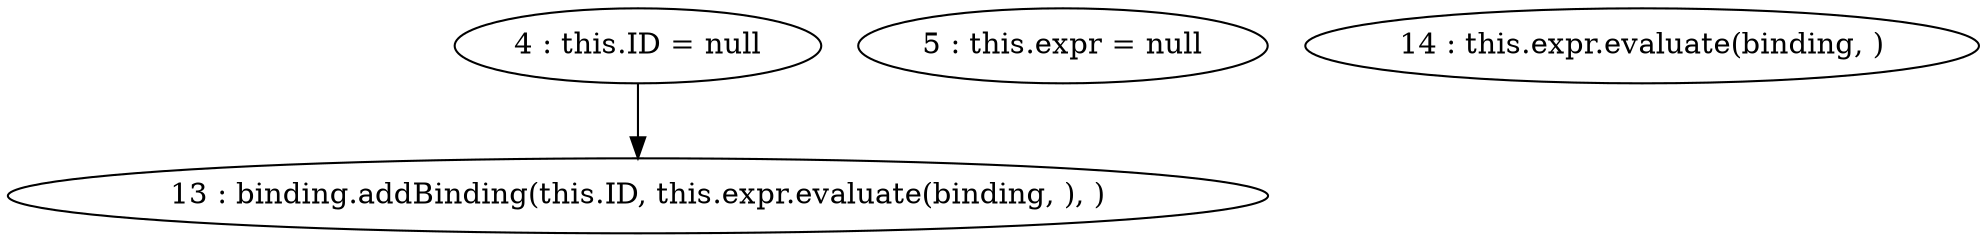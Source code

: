 digraph G {
"4 : this.ID = null"
"4 : this.ID = null" -> "13 : binding.addBinding(this.ID, this.expr.evaluate(binding, ), )"
"5 : this.expr = null"
"13 : binding.addBinding(this.ID, this.expr.evaluate(binding, ), )"
"14 : this.expr.evaluate(binding, )"
}